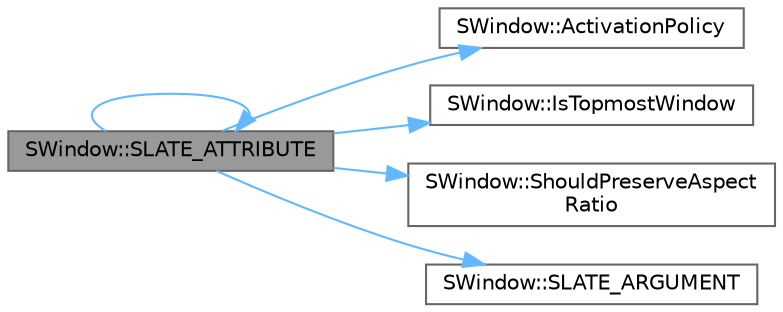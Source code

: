 digraph "SWindow::SLATE_ATTRIBUTE"
{
 // INTERACTIVE_SVG=YES
 // LATEX_PDF_SIZE
  bgcolor="transparent";
  edge [fontname=Helvetica,fontsize=10,labelfontname=Helvetica,labelfontsize=10];
  node [fontname=Helvetica,fontsize=10,shape=box,height=0.2,width=0.4];
  rankdir="LR";
  Node1 [id="Node000001",label="SWindow::SLATE_ATTRIBUTE",height=0.2,width=0.4,color="gray40", fillcolor="grey60", style="filled", fontcolor="black",tooltip="Title of the window."];
  Node1 -> Node2 [id="edge1_Node000001_Node000002",color="steelblue1",style="solid",tooltip=" "];
  Node2 [id="Node000002",label="SWindow::ActivationPolicy",height=0.2,width=0.4,color="grey40", fillcolor="white", style="filled",URL="$d8/d74/classSWindow.html#ae513894cfc8b4d88024765edd133a309",tooltip=" "];
  Node1 -> Node3 [id="edge2_Node000001_Node000003",color="steelblue1",style="solid",tooltip=" "];
  Node3 [id="Node000003",label="SWindow::IsTopmostWindow",height=0.2,width=0.4,color="grey40", fillcolor="white", style="filled",URL="$d8/d74/classSWindow.html#a90e98927611ed0d97903a2de48c04434",tooltip=" "];
  Node1 -> Node4 [id="edge3_Node000001_Node000004",color="steelblue1",style="solid",tooltip=" "];
  Node4 [id="Node000004",label="SWindow::ShouldPreserveAspect\lRatio",height=0.2,width=0.4,color="grey40", fillcolor="white", style="filled",URL="$d8/d74/classSWindow.html#a69282285f0684fb2f958bfb6b1a51a80",tooltip=" "];
  Node1 -> Node5 [id="edge4_Node000001_Node000005",color="steelblue1",style="solid",tooltip=" "];
  Node5 [id="Node000005",label="SWindow::SLATE_ARGUMENT",height=0.2,width=0.4,color="grey40", fillcolor="white", style="filled",URL="$d8/d74/classSWindow.html#ada30a15ca3e3778c0d0f59b66f87de2d",tooltip="Type of this window."];
  Node1 -> Node1 [id="edge5_Node000001_Node000001",color="steelblue1",style="solid",tooltip=" "];
}
